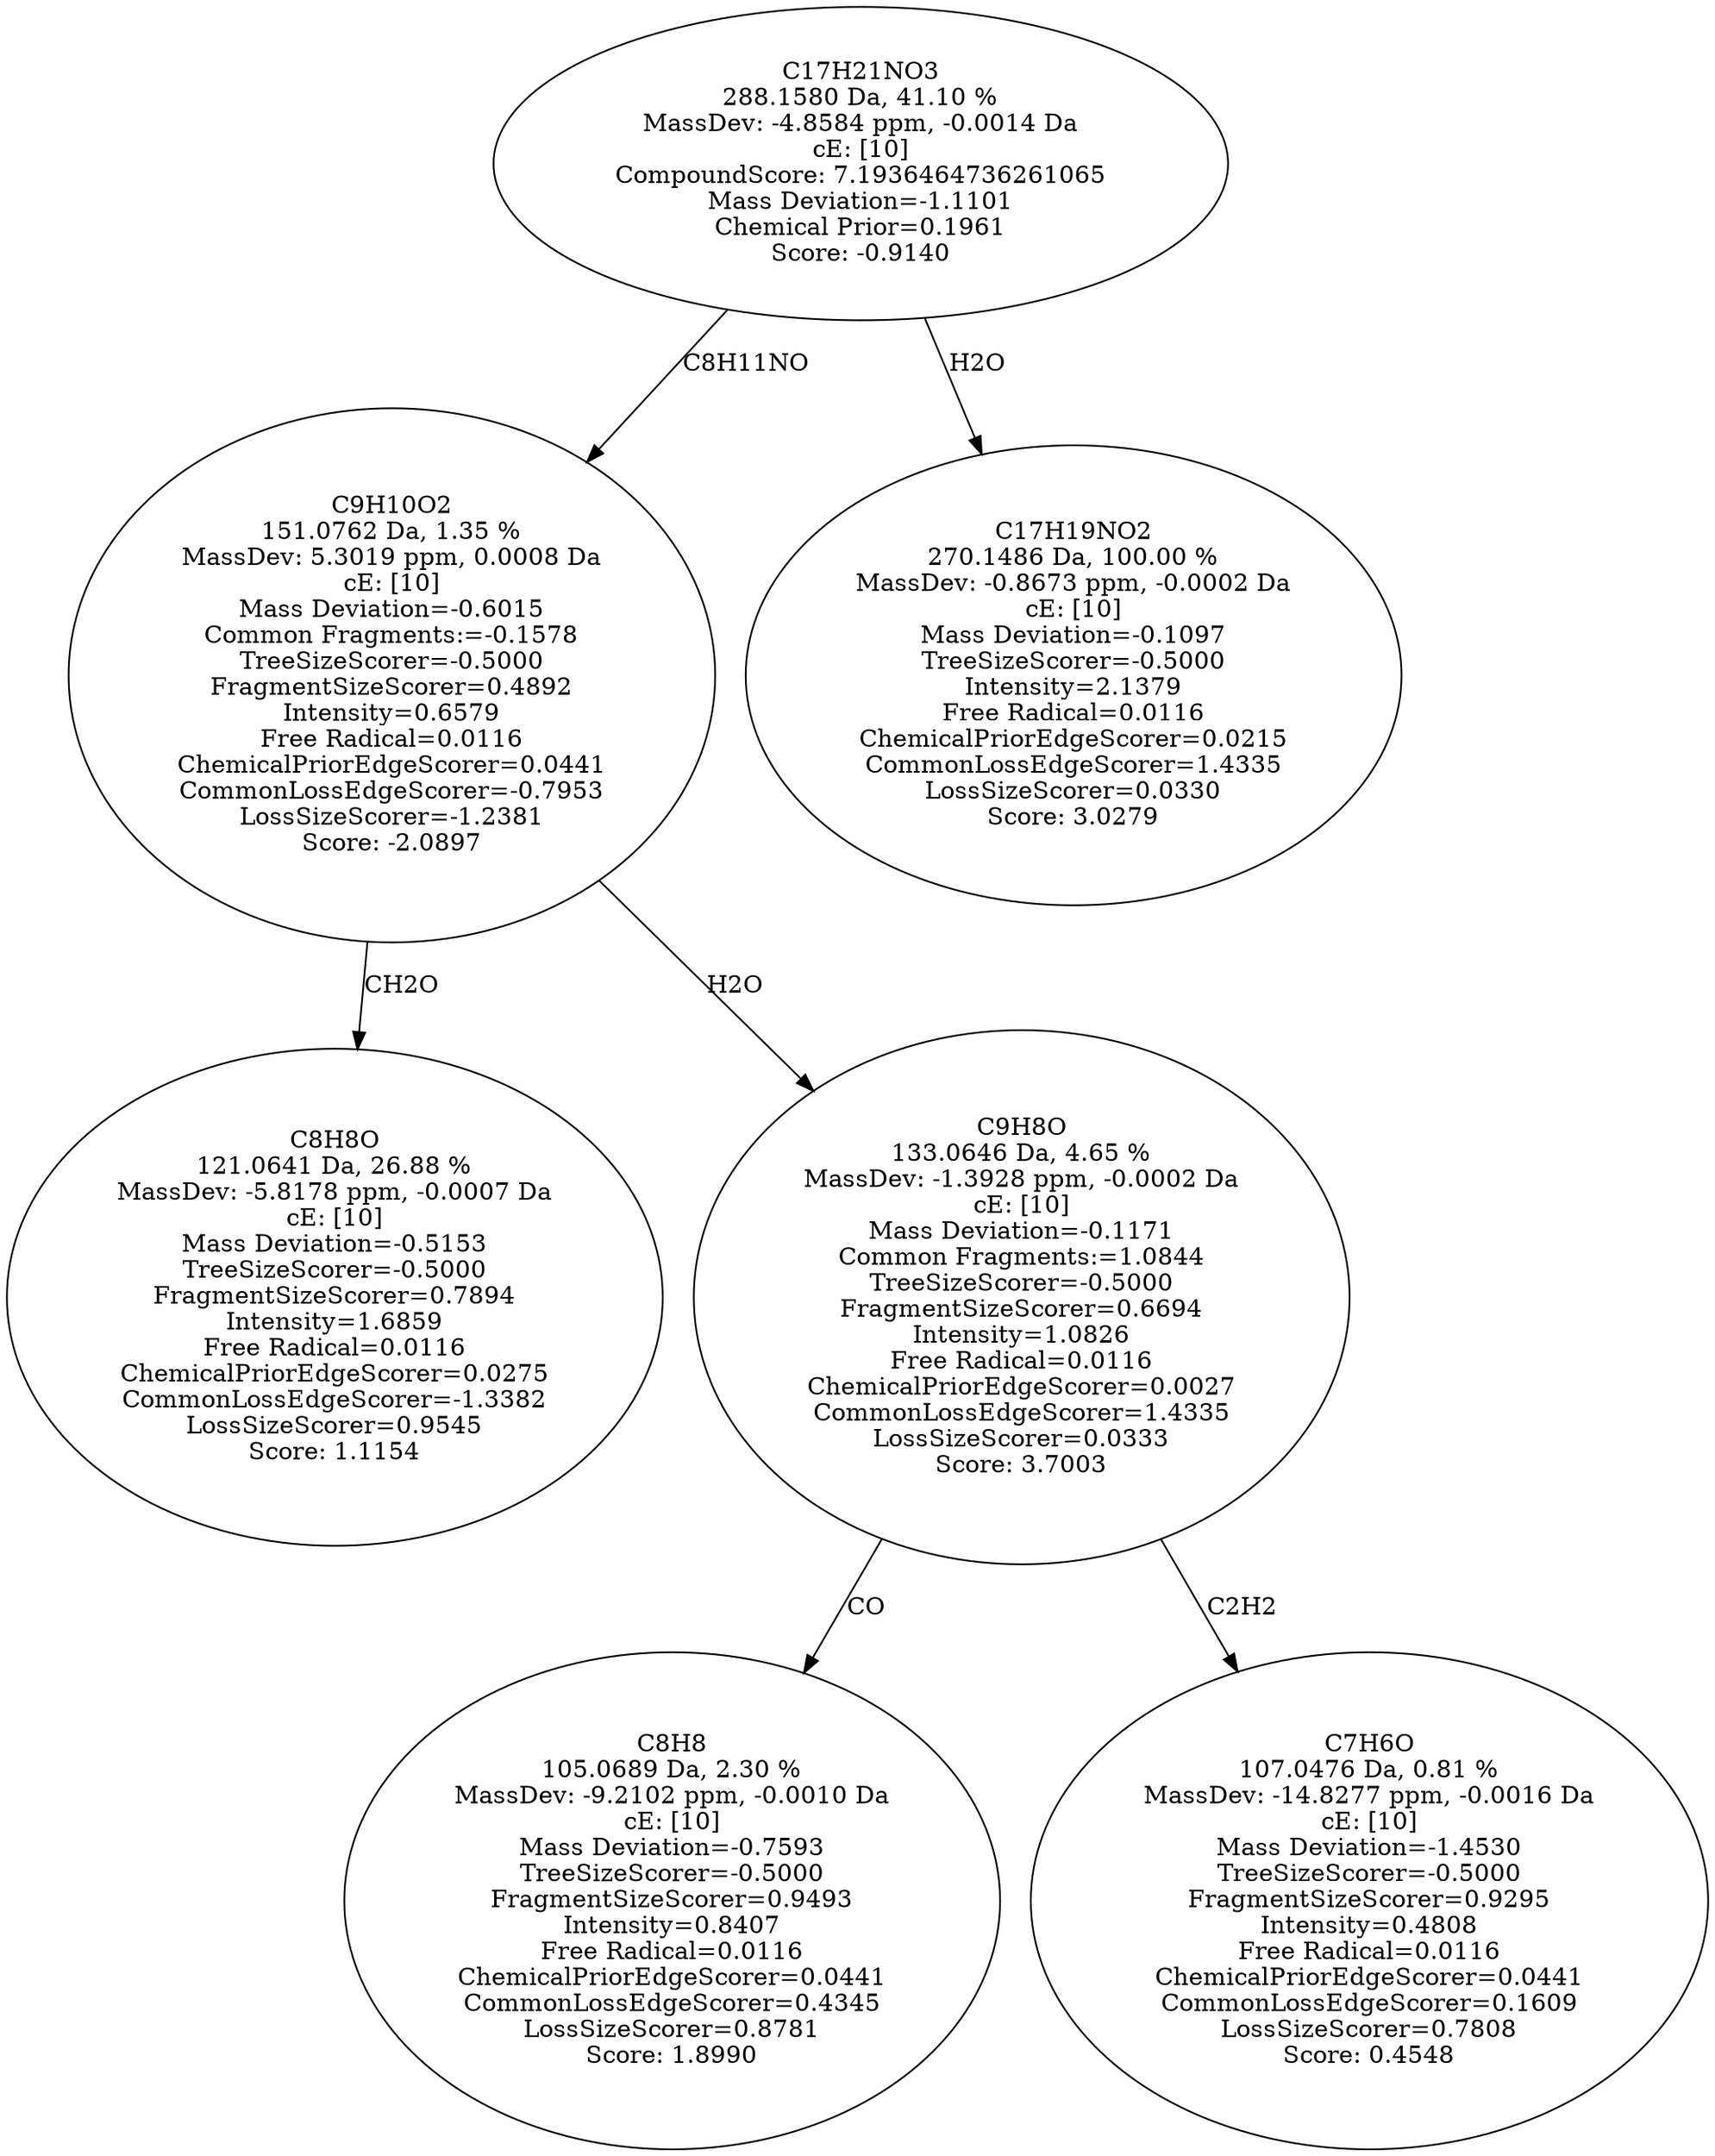strict digraph {
v1 [label="C8H8O\n121.0641 Da, 26.88 %\nMassDev: -5.8178 ppm, -0.0007 Da\ncE: [10]\nMass Deviation=-0.5153\nTreeSizeScorer=-0.5000\nFragmentSizeScorer=0.7894\nIntensity=1.6859\nFree Radical=0.0116\nChemicalPriorEdgeScorer=0.0275\nCommonLossEdgeScorer=-1.3382\nLossSizeScorer=0.9545\nScore: 1.1154"];
v2 [label="C8H8\n105.0689 Da, 2.30 %\nMassDev: -9.2102 ppm, -0.0010 Da\ncE: [10]\nMass Deviation=-0.7593\nTreeSizeScorer=-0.5000\nFragmentSizeScorer=0.9493\nIntensity=0.8407\nFree Radical=0.0116\nChemicalPriorEdgeScorer=0.0441\nCommonLossEdgeScorer=0.4345\nLossSizeScorer=0.8781\nScore: 1.8990"];
v3 [label="C7H6O\n107.0476 Da, 0.81 %\nMassDev: -14.8277 ppm, -0.0016 Da\ncE: [10]\nMass Deviation=-1.4530\nTreeSizeScorer=-0.5000\nFragmentSizeScorer=0.9295\nIntensity=0.4808\nFree Radical=0.0116\nChemicalPriorEdgeScorer=0.0441\nCommonLossEdgeScorer=0.1609\nLossSizeScorer=0.7808\nScore: 0.4548"];
v4 [label="C9H8O\n133.0646 Da, 4.65 %\nMassDev: -1.3928 ppm, -0.0002 Da\ncE: [10]\nMass Deviation=-0.1171\nCommon Fragments:=1.0844\nTreeSizeScorer=-0.5000\nFragmentSizeScorer=0.6694\nIntensity=1.0826\nFree Radical=0.0116\nChemicalPriorEdgeScorer=0.0027\nCommonLossEdgeScorer=1.4335\nLossSizeScorer=0.0333\nScore: 3.7003"];
v5 [label="C9H10O2\n151.0762 Da, 1.35 %\nMassDev: 5.3019 ppm, 0.0008 Da\ncE: [10]\nMass Deviation=-0.6015\nCommon Fragments:=-0.1578\nTreeSizeScorer=-0.5000\nFragmentSizeScorer=0.4892\nIntensity=0.6579\nFree Radical=0.0116\nChemicalPriorEdgeScorer=0.0441\nCommonLossEdgeScorer=-0.7953\nLossSizeScorer=-1.2381\nScore: -2.0897"];
v6 [label="C17H19NO2\n270.1486 Da, 100.00 %\nMassDev: -0.8673 ppm, -0.0002 Da\ncE: [10]\nMass Deviation=-0.1097\nTreeSizeScorer=-0.5000\nIntensity=2.1379\nFree Radical=0.0116\nChemicalPriorEdgeScorer=0.0215\nCommonLossEdgeScorer=1.4335\nLossSizeScorer=0.0330\nScore: 3.0279"];
v7 [label="C17H21NO3\n288.1580 Da, 41.10 %\nMassDev: -4.8584 ppm, -0.0014 Da\ncE: [10]\nCompoundScore: 7.1936464736261065\nMass Deviation=-1.1101\nChemical Prior=0.1961\nScore: -0.9140"];
v5 -> v1 [label="CH2O"];
v4 -> v2 [label="CO"];
v4 -> v3 [label="C2H2"];
v5 -> v4 [label="H2O"];
v7 -> v5 [label="C8H11NO"];
v7 -> v6 [label="H2O"];
}